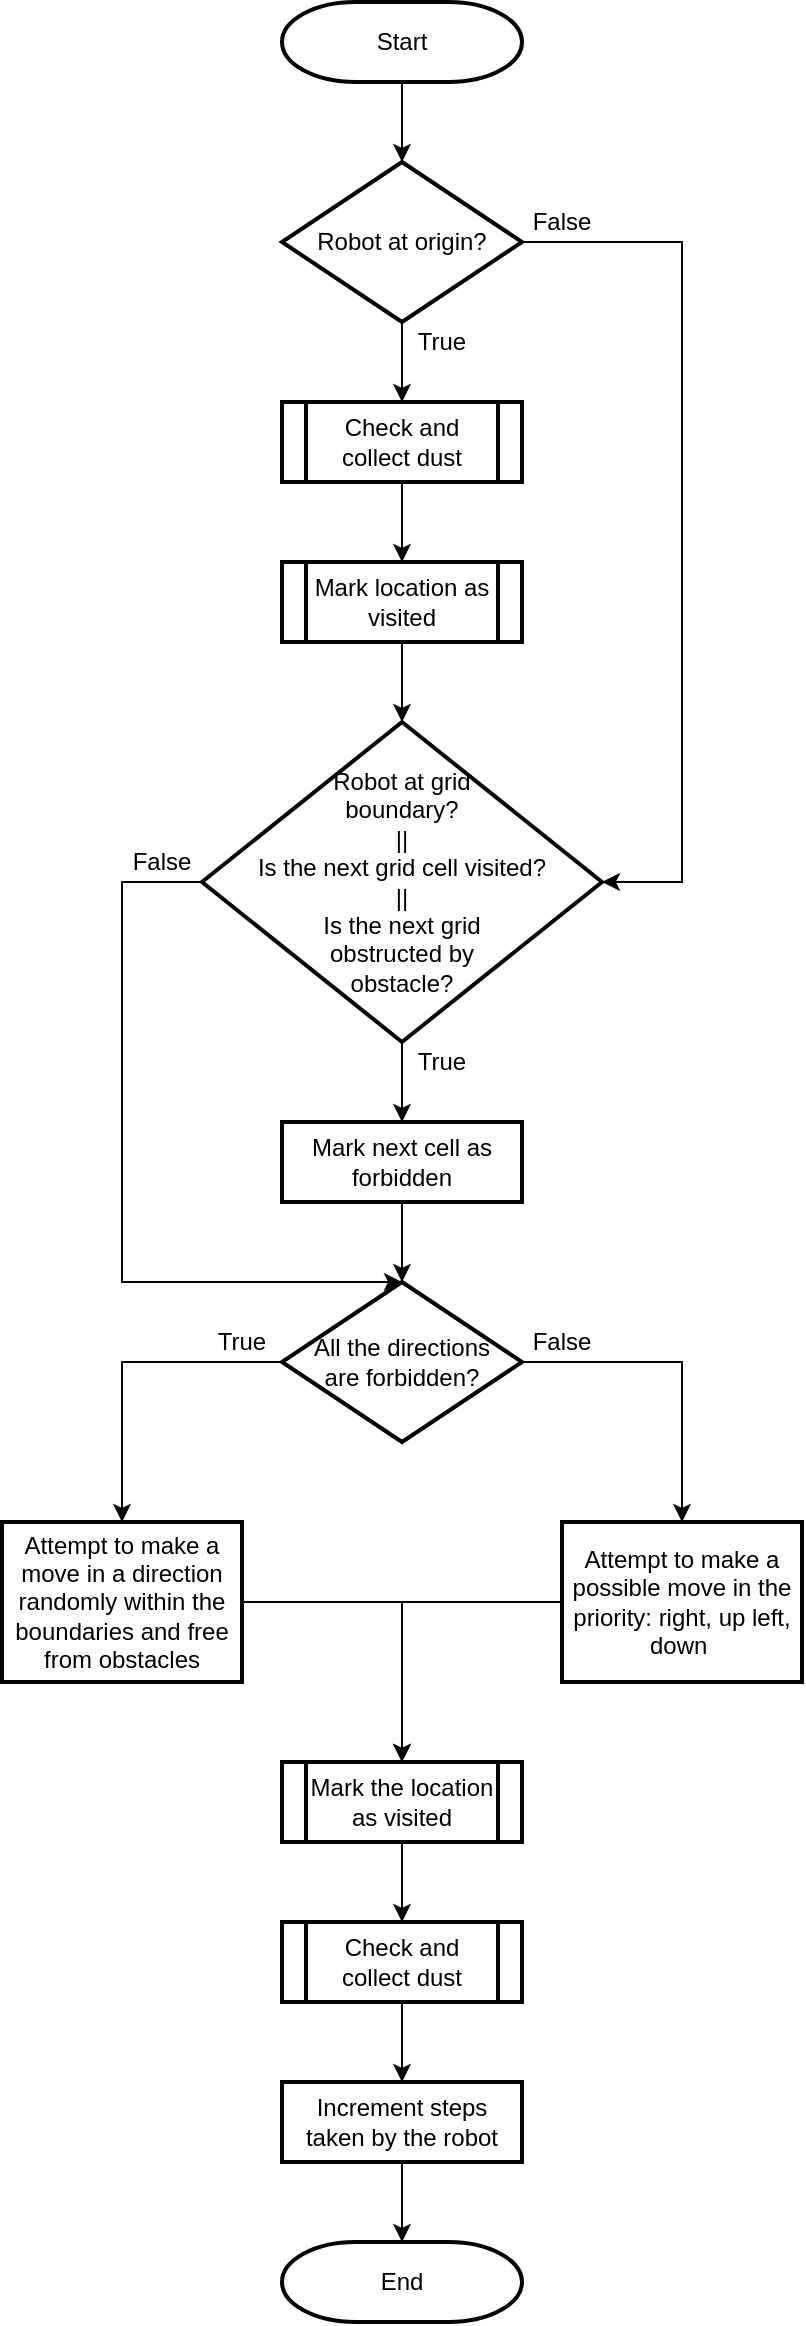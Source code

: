 <mxfile version="13.10.0" type="device"><diagram id="C5RBs43oDa-KdzZeNtuy" name="Page-1"><mxGraphModel dx="1113" dy="586" grid="1" gridSize="10" guides="1" tooltips="1" connect="1" arrows="1" fold="1" page="1" pageScale="1" pageWidth="827" pageHeight="1169" math="0" shadow="0"><root><mxCell id="WIyWlLk6GJQsqaUBKTNV-0"/><mxCell id="WIyWlLk6GJQsqaUBKTNV-1" parent="WIyWlLk6GJQsqaUBKTNV-0"/><mxCell id="8ngyo6YNZpBSbtwSZPyz-5" value="" style="edgeStyle=orthogonalEdgeStyle;rounded=0;orthogonalLoop=1;jettySize=auto;html=1;" edge="1" parent="WIyWlLk6GJQsqaUBKTNV-1" source="8ngyo6YNZpBSbtwSZPyz-1" target="8ngyo6YNZpBSbtwSZPyz-4"><mxGeometry relative="1" as="geometry"/></mxCell><mxCell id="8ngyo6YNZpBSbtwSZPyz-1" value="Start" style="strokeWidth=2;html=1;shape=mxgraph.flowchart.terminator;whiteSpace=wrap;" vertex="1" parent="WIyWlLk6GJQsqaUBKTNV-1"><mxGeometry x="360" y="5" width="120" height="40" as="geometry"/></mxCell><mxCell id="8ngyo6YNZpBSbtwSZPyz-9" value="" style="edgeStyle=orthogonalEdgeStyle;rounded=0;orthogonalLoop=1;jettySize=auto;html=1;" edge="1" parent="WIyWlLk6GJQsqaUBKTNV-1" source="8ngyo6YNZpBSbtwSZPyz-4" target="8ngyo6YNZpBSbtwSZPyz-8"><mxGeometry relative="1" as="geometry"/></mxCell><mxCell id="8ngyo6YNZpBSbtwSZPyz-14" value="" style="edgeStyle=orthogonalEdgeStyle;rounded=0;orthogonalLoop=1;jettySize=auto;html=1;entryX=1;entryY=0.5;entryDx=0;entryDy=0;" edge="1" parent="WIyWlLk6GJQsqaUBKTNV-1" source="8ngyo6YNZpBSbtwSZPyz-4" target="8ngyo6YNZpBSbtwSZPyz-17"><mxGeometry relative="1" as="geometry"><mxPoint x="480" y="385" as="targetPoint"/><Array as="points"><mxPoint x="560" y="125"/><mxPoint x="560" y="445"/></Array></mxGeometry></mxCell><mxCell id="8ngyo6YNZpBSbtwSZPyz-4" value="Robot at origin?" style="rhombus;whiteSpace=wrap;html=1;strokeWidth=2;" vertex="1" parent="WIyWlLk6GJQsqaUBKTNV-1"><mxGeometry x="360" y="85" width="120" height="80" as="geometry"/></mxCell><mxCell id="8ngyo6YNZpBSbtwSZPyz-11" value="" style="edgeStyle=orthogonalEdgeStyle;rounded=0;orthogonalLoop=1;jettySize=auto;html=1;" edge="1" parent="WIyWlLk6GJQsqaUBKTNV-1" source="8ngyo6YNZpBSbtwSZPyz-8" target="8ngyo6YNZpBSbtwSZPyz-10"><mxGeometry relative="1" as="geometry"/></mxCell><mxCell id="8ngyo6YNZpBSbtwSZPyz-8" value="Check and collect dust" style="shape=process;whiteSpace=wrap;html=1;backgroundOutline=1;strokeWidth=2;" vertex="1" parent="WIyWlLk6GJQsqaUBKTNV-1"><mxGeometry x="360" y="205" width="120" height="40" as="geometry"/></mxCell><mxCell id="8ngyo6YNZpBSbtwSZPyz-18" value="" style="edgeStyle=orthogonalEdgeStyle;rounded=0;orthogonalLoop=1;jettySize=auto;html=1;" edge="1" parent="WIyWlLk6GJQsqaUBKTNV-1" source="8ngyo6YNZpBSbtwSZPyz-10" target="8ngyo6YNZpBSbtwSZPyz-17"><mxGeometry relative="1" as="geometry"/></mxCell><mxCell id="8ngyo6YNZpBSbtwSZPyz-10" value="Mark location as visited" style="shape=process;whiteSpace=wrap;html=1;backgroundOutline=1;strokeWidth=2;" vertex="1" parent="WIyWlLk6GJQsqaUBKTNV-1"><mxGeometry x="360" y="285" width="120" height="40" as="geometry"/></mxCell><mxCell id="8ngyo6YNZpBSbtwSZPyz-12" value="True" style="text;html=1;strokeColor=none;fillColor=none;align=center;verticalAlign=middle;whiteSpace=wrap;rounded=0;" vertex="1" parent="WIyWlLk6GJQsqaUBKTNV-1"><mxGeometry x="420" y="165" width="40" height="20" as="geometry"/></mxCell><mxCell id="8ngyo6YNZpBSbtwSZPyz-16" value="False" style="text;html=1;strokeColor=none;fillColor=none;align=center;verticalAlign=middle;whiteSpace=wrap;rounded=0;" vertex="1" parent="WIyWlLk6GJQsqaUBKTNV-1"><mxGeometry x="480" y="105" width="40" height="20" as="geometry"/></mxCell><mxCell id="8ngyo6YNZpBSbtwSZPyz-20" value="" style="edgeStyle=orthogonalEdgeStyle;rounded=0;orthogonalLoop=1;jettySize=auto;html=1;" edge="1" parent="WIyWlLk6GJQsqaUBKTNV-1" source="8ngyo6YNZpBSbtwSZPyz-17" target="8ngyo6YNZpBSbtwSZPyz-19"><mxGeometry relative="1" as="geometry"/></mxCell><mxCell id="8ngyo6YNZpBSbtwSZPyz-48" style="edgeStyle=orthogonalEdgeStyle;rounded=0;orthogonalLoop=1;jettySize=auto;html=1;entryX=0.5;entryY=0;entryDx=0;entryDy=0;" edge="1" parent="WIyWlLk6GJQsqaUBKTNV-1" source="8ngyo6YNZpBSbtwSZPyz-17" target="8ngyo6YNZpBSbtwSZPyz-24"><mxGeometry relative="1" as="geometry"><mxPoint x="280" y="605" as="targetPoint"/><Array as="points"><mxPoint x="280" y="445"/><mxPoint x="280" y="645"/></Array></mxGeometry></mxCell><mxCell id="8ngyo6YNZpBSbtwSZPyz-17" value="Robot at grid &lt;br&gt;boundary? &lt;br&gt;|| &lt;br&gt;Is the next grid cell visited? &lt;br&gt;|| &lt;br&gt;Is the next grid &lt;br&gt;obstructed by &lt;br&gt;obstacle?" style="rhombus;whiteSpace=wrap;html=1;strokeWidth=2;" vertex="1" parent="WIyWlLk6GJQsqaUBKTNV-1"><mxGeometry x="320" y="365" width="200" height="160" as="geometry"/></mxCell><mxCell id="8ngyo6YNZpBSbtwSZPyz-25" value="" style="edgeStyle=orthogonalEdgeStyle;rounded=0;orthogonalLoop=1;jettySize=auto;html=1;" edge="1" parent="WIyWlLk6GJQsqaUBKTNV-1" source="8ngyo6YNZpBSbtwSZPyz-19" target="8ngyo6YNZpBSbtwSZPyz-24"><mxGeometry relative="1" as="geometry"/></mxCell><mxCell id="8ngyo6YNZpBSbtwSZPyz-19" value="Mark next cell as forbidden" style="whiteSpace=wrap;html=1;strokeWidth=2;" vertex="1" parent="WIyWlLk6GJQsqaUBKTNV-1"><mxGeometry x="360" y="565" width="120" height="40" as="geometry"/></mxCell><mxCell id="8ngyo6YNZpBSbtwSZPyz-27" value="" style="edgeStyle=orthogonalEdgeStyle;rounded=0;orthogonalLoop=1;jettySize=auto;html=1;" edge="1" parent="WIyWlLk6GJQsqaUBKTNV-1" source="8ngyo6YNZpBSbtwSZPyz-24" target="8ngyo6YNZpBSbtwSZPyz-26"><mxGeometry relative="1" as="geometry"/></mxCell><mxCell id="8ngyo6YNZpBSbtwSZPyz-32" value="" style="edgeStyle=orthogonalEdgeStyle;rounded=0;orthogonalLoop=1;jettySize=auto;html=1;" edge="1" parent="WIyWlLk6GJQsqaUBKTNV-1" source="8ngyo6YNZpBSbtwSZPyz-24" target="8ngyo6YNZpBSbtwSZPyz-31"><mxGeometry relative="1" as="geometry"/></mxCell><mxCell id="8ngyo6YNZpBSbtwSZPyz-24" value="All the directions &lt;br&gt;are forbidden?" style="rhombus;whiteSpace=wrap;html=1;strokeWidth=2;" vertex="1" parent="WIyWlLk6GJQsqaUBKTNV-1"><mxGeometry x="360" y="645" width="120" height="80" as="geometry"/></mxCell><mxCell id="8ngyo6YNZpBSbtwSZPyz-38" value="" style="edgeStyle=orthogonalEdgeStyle;rounded=0;orthogonalLoop=1;jettySize=auto;html=1;" edge="1" parent="WIyWlLk6GJQsqaUBKTNV-1" source="8ngyo6YNZpBSbtwSZPyz-26" target="8ngyo6YNZpBSbtwSZPyz-37"><mxGeometry relative="1" as="geometry"/></mxCell><mxCell id="8ngyo6YNZpBSbtwSZPyz-26" value="Attempt to make a move in a direction randomly within the boundaries and free from obstacles" style="whiteSpace=wrap;html=1;strokeWidth=2;" vertex="1" parent="WIyWlLk6GJQsqaUBKTNV-1"><mxGeometry x="220" y="765" width="120" height="80" as="geometry"/></mxCell><mxCell id="8ngyo6YNZpBSbtwSZPyz-29" value="True" style="text;html=1;strokeColor=none;fillColor=none;align=center;verticalAlign=middle;whiteSpace=wrap;rounded=0;" vertex="1" parent="WIyWlLk6GJQsqaUBKTNV-1"><mxGeometry x="320" y="665" width="40" height="20" as="geometry"/></mxCell><mxCell id="8ngyo6YNZpBSbtwSZPyz-40" style="edgeStyle=orthogonalEdgeStyle;rounded=0;orthogonalLoop=1;jettySize=auto;html=1;" edge="1" parent="WIyWlLk6GJQsqaUBKTNV-1" source="8ngyo6YNZpBSbtwSZPyz-31" target="8ngyo6YNZpBSbtwSZPyz-37"><mxGeometry relative="1" as="geometry"/></mxCell><mxCell id="8ngyo6YNZpBSbtwSZPyz-31" value="Attempt to make a possible move in the priority: right, up left, down&amp;nbsp;" style="whiteSpace=wrap;html=1;strokeWidth=2;" vertex="1" parent="WIyWlLk6GJQsqaUBKTNV-1"><mxGeometry x="500" y="765" width="120" height="80" as="geometry"/></mxCell><mxCell id="8ngyo6YNZpBSbtwSZPyz-33" value="False" style="text;html=1;strokeColor=none;fillColor=none;align=center;verticalAlign=middle;whiteSpace=wrap;rounded=0;" vertex="1" parent="WIyWlLk6GJQsqaUBKTNV-1"><mxGeometry x="480" y="665" width="40" height="20" as="geometry"/></mxCell><mxCell id="8ngyo6YNZpBSbtwSZPyz-43" value="" style="edgeStyle=orthogonalEdgeStyle;rounded=0;orthogonalLoop=1;jettySize=auto;html=1;" edge="1" parent="WIyWlLk6GJQsqaUBKTNV-1" source="8ngyo6YNZpBSbtwSZPyz-37" target="8ngyo6YNZpBSbtwSZPyz-42"><mxGeometry relative="1" as="geometry"/></mxCell><mxCell id="8ngyo6YNZpBSbtwSZPyz-37" value="Mark the location as visited" style="shape=process;whiteSpace=wrap;html=1;backgroundOutline=1;strokeWidth=2;" vertex="1" parent="WIyWlLk6GJQsqaUBKTNV-1"><mxGeometry x="360" y="885" width="120" height="40" as="geometry"/></mxCell><mxCell id="8ngyo6YNZpBSbtwSZPyz-45" value="" style="edgeStyle=orthogonalEdgeStyle;rounded=0;orthogonalLoop=1;jettySize=auto;html=1;" edge="1" parent="WIyWlLk6GJQsqaUBKTNV-1" source="8ngyo6YNZpBSbtwSZPyz-42" target="8ngyo6YNZpBSbtwSZPyz-44"><mxGeometry relative="1" as="geometry"/></mxCell><mxCell id="8ngyo6YNZpBSbtwSZPyz-42" value="Check and collect dust" style="shape=process;whiteSpace=wrap;html=1;backgroundOutline=1;strokeWidth=2;" vertex="1" parent="WIyWlLk6GJQsqaUBKTNV-1"><mxGeometry x="360" y="965" width="120" height="40" as="geometry"/></mxCell><mxCell id="8ngyo6YNZpBSbtwSZPyz-52" value="" style="edgeStyle=orthogonalEdgeStyle;rounded=0;orthogonalLoop=1;jettySize=auto;html=1;" edge="1" parent="WIyWlLk6GJQsqaUBKTNV-1" source="8ngyo6YNZpBSbtwSZPyz-44" target="8ngyo6YNZpBSbtwSZPyz-51"><mxGeometry relative="1" as="geometry"/></mxCell><mxCell id="8ngyo6YNZpBSbtwSZPyz-44" value="Increment steps taken by the robot" style="whiteSpace=wrap;html=1;strokeWidth=2;" vertex="1" parent="WIyWlLk6GJQsqaUBKTNV-1"><mxGeometry x="360" y="1045" width="120" height="40" as="geometry"/></mxCell><mxCell id="8ngyo6YNZpBSbtwSZPyz-49" value="True" style="text;html=1;strokeColor=none;fillColor=none;align=center;verticalAlign=middle;whiteSpace=wrap;rounded=0;" vertex="1" parent="WIyWlLk6GJQsqaUBKTNV-1"><mxGeometry x="420" y="525" width="40" height="20" as="geometry"/></mxCell><mxCell id="8ngyo6YNZpBSbtwSZPyz-50" value="False" style="text;html=1;strokeColor=none;fillColor=none;align=center;verticalAlign=middle;whiteSpace=wrap;rounded=0;" vertex="1" parent="WIyWlLk6GJQsqaUBKTNV-1"><mxGeometry x="280" y="425" width="40" height="20" as="geometry"/></mxCell><mxCell id="8ngyo6YNZpBSbtwSZPyz-51" value="End" style="strokeWidth=2;html=1;shape=mxgraph.flowchart.terminator;whiteSpace=wrap;" vertex="1" parent="WIyWlLk6GJQsqaUBKTNV-1"><mxGeometry x="360" y="1125" width="120" height="40" as="geometry"/></mxCell></root></mxGraphModel></diagram></mxfile>